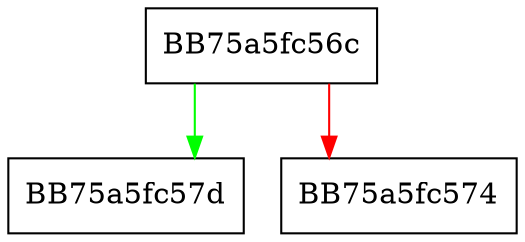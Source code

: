 digraph sqlite3OsFileControl {
  node [shape="box"];
  graph [splines=ortho];
  BB75a5fc56c -> BB75a5fc57d [color="green"];
  BB75a5fc56c -> BB75a5fc574 [color="red"];
}